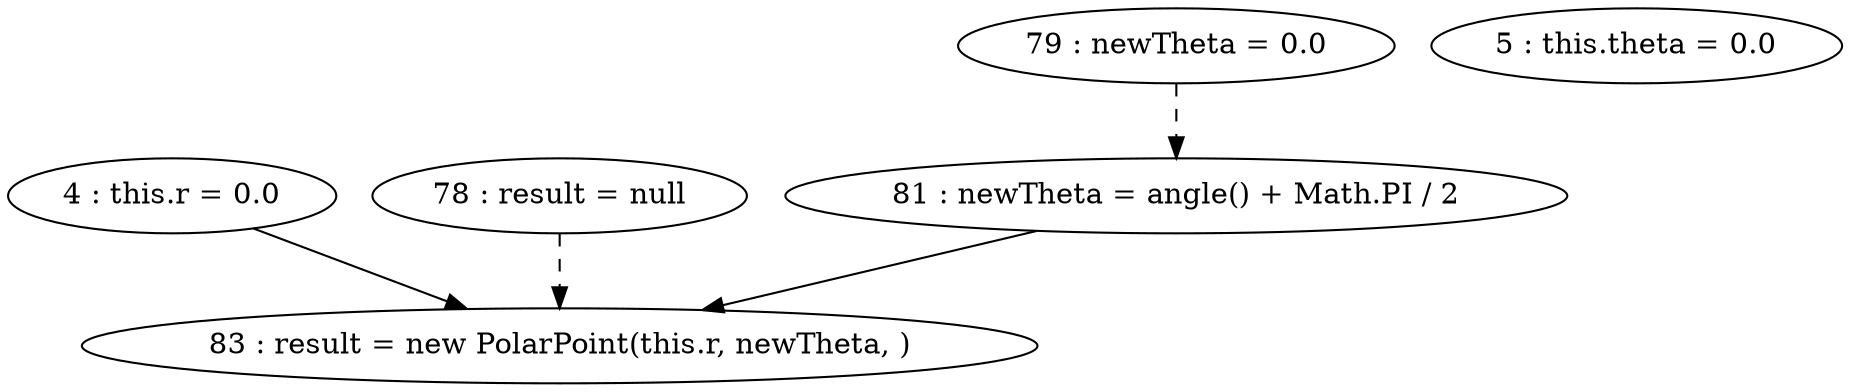 digraph G {
"4 : this.r = 0.0"
"4 : this.r = 0.0" -> "83 : result = new PolarPoint(this.r, newTheta, )"
"5 : this.theta = 0.0"
"78 : result = null"
"78 : result = null" -> "83 : result = new PolarPoint(this.r, newTheta, )" [style=dashed]
"79 : newTheta = 0.0"
"79 : newTheta = 0.0" -> "81 : newTheta = angle() + Math.PI / 2" [style=dashed]
"81 : newTheta = angle() + Math.PI / 2"
"81 : newTheta = angle() + Math.PI / 2" -> "83 : result = new PolarPoint(this.r, newTheta, )"
"83 : result = new PolarPoint(this.r, newTheta, )"
}